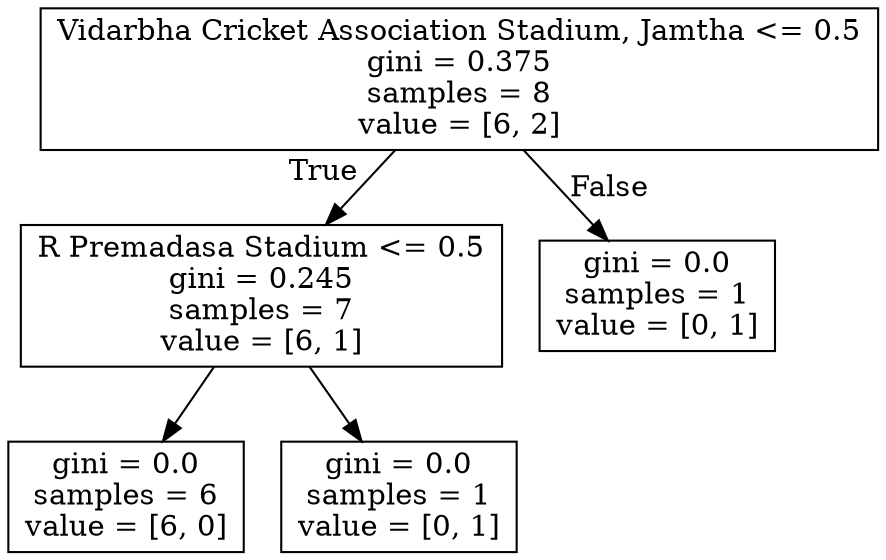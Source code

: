 digraph Tree {
node [shape=box] ;
0 [label="Vidarbha Cricket Association Stadium, Jamtha <= 0.5\ngini = 0.375\nsamples = 8\nvalue = [6, 2]"] ;
1 [label="R Premadasa Stadium <= 0.5\ngini = 0.245\nsamples = 7\nvalue = [6, 1]"] ;
0 -> 1 [labeldistance=2.5, labelangle=45, headlabel="True"] ;
2 [label="gini = 0.0\nsamples = 6\nvalue = [6, 0]"] ;
1 -> 2 ;
3 [label="gini = 0.0\nsamples = 1\nvalue = [0, 1]"] ;
1 -> 3 ;
4 [label="gini = 0.0\nsamples = 1\nvalue = [0, 1]"] ;
0 -> 4 [labeldistance=2.5, labelangle=-45, headlabel="False"] ;
}